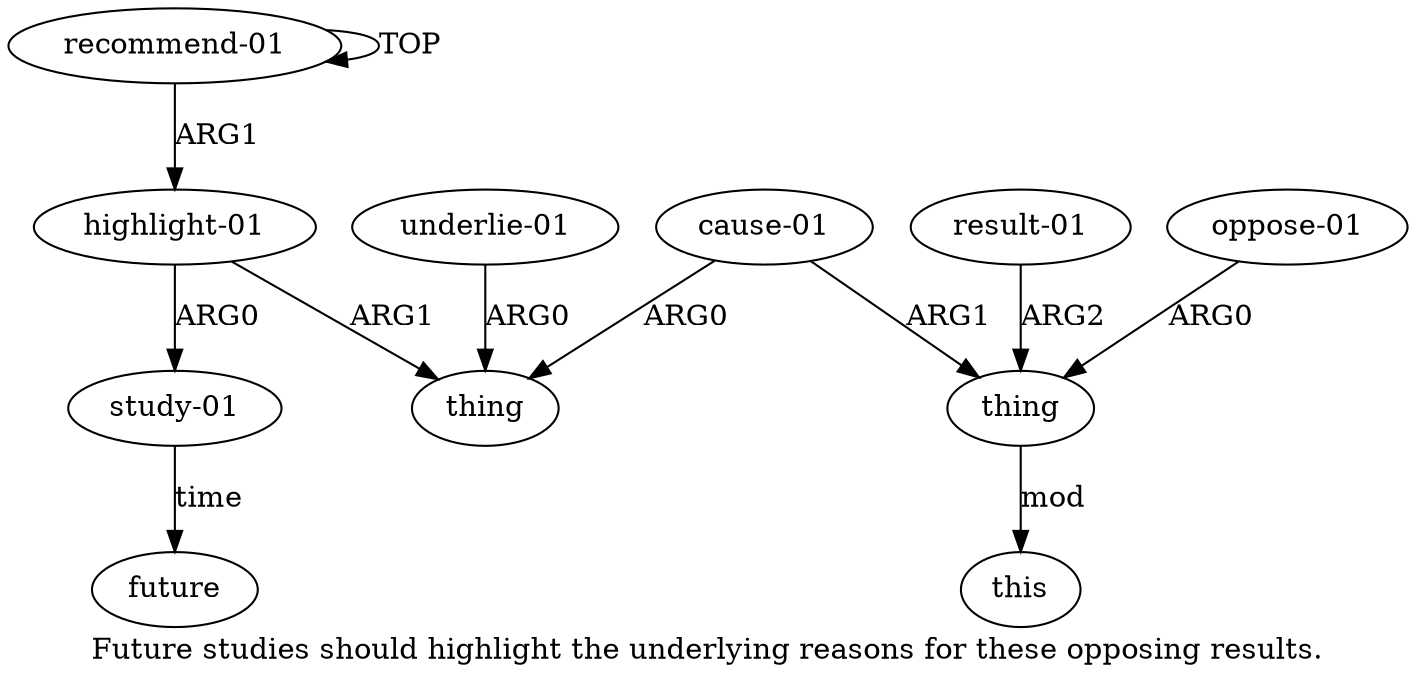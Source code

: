digraph  {
	graph [label="Future studies should highlight the underlying reasons for these opposing results."];
	node [label="\N"];
	a10	 [color=black,
		gold_ind=10,
		gold_label="underlie-01",
		label="underlie-01",
		test_ind=10,
		test_label="underlie-01"];
	a4	 [color=black,
		gold_ind=4,
		gold_label=thing,
		label=thing,
		test_ind=4,
		test_label=thing];
	a10 -> a4 [key=0,
	color=black,
	gold_label=ARG0,
	label=ARG0,
	test_label=ARG0];
a1 [color=black,
	gold_ind=1,
	gold_label="highlight-01",
	label="highlight-01",
	test_ind=1,
	test_label="highlight-01"];
a2 [color=black,
	gold_ind=2,
	gold_label="study-01",
	label="study-01",
	test_ind=2,
	test_label="study-01"];
a1 -> a2 [key=0,
color=black,
gold_label=ARG0,
label=ARG0,
test_label=ARG0];
a1 -> a4 [key=0,
color=black,
gold_label=ARG1,
label=ARG1,
test_label=ARG1];
a0 [color=black,
gold_ind=0,
gold_label="recommend-01",
label="recommend-01",
test_ind=0,
test_label="recommend-01"];
a0 -> a1 [key=0,
color=black,
gold_label=ARG1,
label=ARG1,
test_label=ARG1];
a0 -> a0 [key=0,
color=black,
gold_label=TOP,
label=TOP,
test_label=TOP];
a3 [color=black,
gold_ind=3,
gold_label=future,
label=future,
test_ind=3,
test_label=future];
a2 -> a3 [key=0,
color=black,
gold_label=time,
label=time,
test_label=time];
a5 [color=black,
gold_ind=5,
gold_label="cause-01",
label="cause-01",
test_ind=5,
test_label="cause-01"];
a5 -> a4 [key=0,
color=black,
gold_label=ARG0,
label=ARG0,
test_label=ARG0];
a6 [color=black,
gold_ind=6,
gold_label=thing,
label=thing,
test_ind=6,
test_label=thing];
a5 -> a6 [key=0,
color=black,
gold_label=ARG1,
label=ARG1,
test_label=ARG1];
a7 [color=black,
gold_ind=7,
gold_label="result-01",
label="result-01",
test_ind=7,
test_label="result-01"];
a7 -> a6 [key=0,
color=black,
gold_label=ARG2,
label=ARG2,
test_label=ARG2];
a8 [color=black,
gold_ind=8,
gold_label=this,
label=this,
test_ind=8,
test_label=this];
a6 -> a8 [key=0,
color=black,
gold_label=mod,
label=mod,
test_label=mod];
a9 [color=black,
gold_ind=9,
gold_label="oppose-01",
label="oppose-01",
test_ind=9,
test_label="oppose-01"];
a9 -> a6 [key=0,
color=black,
gold_label=ARG0,
label=ARG0,
test_label=ARG0];
}
